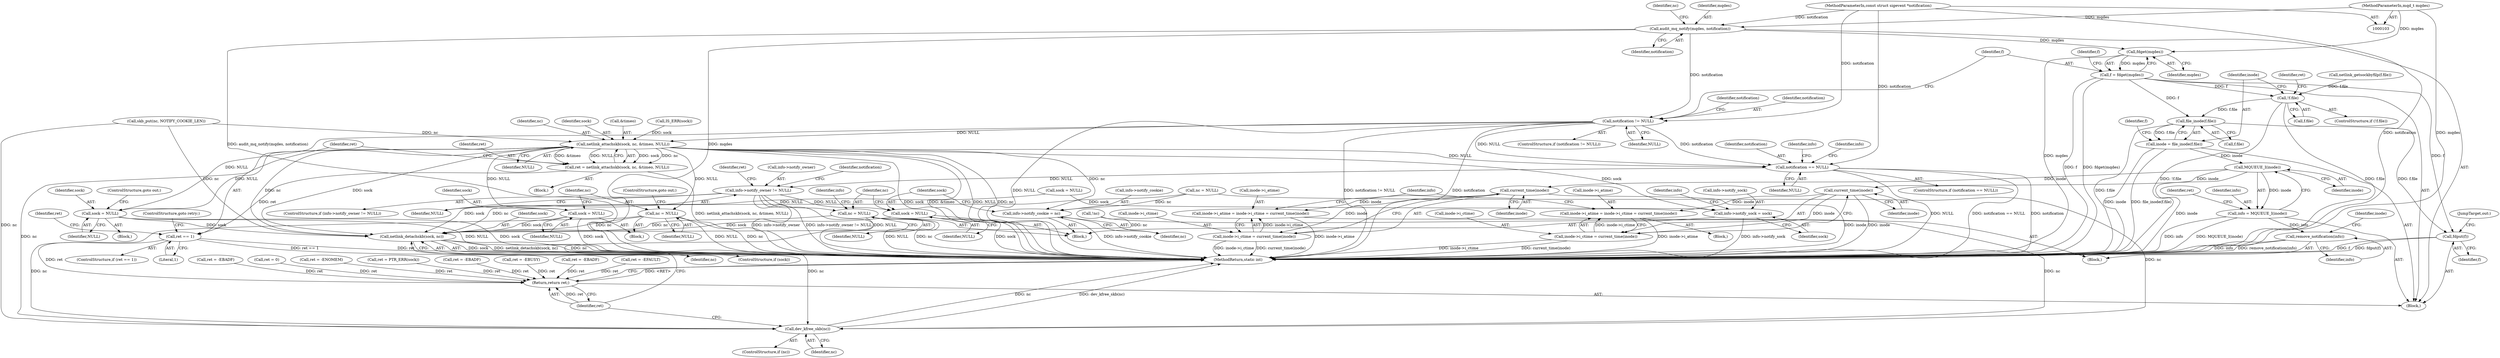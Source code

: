 digraph "0_linux_f991af3daabaecff34684fd51fac80319d1baad1@pointer" {
"1000113" [label="(Call,audit_mq_notify(mqdes, notification))"];
"1000104" [label="(MethodParameterIn,mqd_t mqdes)"];
"1000105" [label="(MethodParameterIn,const struct sigevent *notification)"];
"1000123" [label="(Call,notification != NULL)"];
"1000241" [label="(Call,sock = NULL)"];
"1000459" [label="(Call,netlink_detachskb(sock, nc))"];
"1000250" [label="(Call,netlink_attachskb(sock, nc, &timeo, NULL))"];
"1000248" [label="(Call,ret = netlink_attachskb(sock, nc, &timeo, NULL))"];
"1000257" [label="(Call,ret == 1)"];
"1000467" [label="(Return,return ret;)"];
"1000264" [label="(Call,sock = NULL)"];
"1000267" [label="(Call,nc = NULL)"];
"1000465" [label="(Call,dev_kfree_skb(nc))"];
"1000321" [label="(Call,notification == NULL)"];
"1000347" [label="(Call,info->notify_owner != NULL)"];
"1000384" [label="(Call,sock = NULL)"];
"1000387" [label="(Call,nc = NULL)"];
"1000374" [label="(Call,info->notify_sock = sock)"];
"1000379" [label="(Call,info->notify_cookie = nc)"];
"1000273" [label="(Call,fdget(mqdes))"];
"1000271" [label="(Call,f = fdget(mqdes))"];
"1000276" [label="(Call,!f.file)"];
"1000288" [label="(Call,file_inode(f.file))"];
"1000286" [label="(Call,inode = file_inode(f.file))"];
"1000310" [label="(Call,MQUEUE_I(inode))"];
"1000308" [label="(Call,info = MQUEUE_I(inode))"];
"1000333" [label="(Call,remove_notification(info))"];
"1000343" [label="(Call,current_time(inode))"];
"1000335" [label="(Call,inode->i_atime = inode->i_ctime = current_time(inode))"];
"1000339" [label="(Call,inode->i_ctime = current_time(inode))"];
"1000446" [label="(Call,current_time(inode))"];
"1000438" [label="(Call,inode->i_atime = inode->i_ctime = current_time(inode))"];
"1000442" [label="(Call,inode->i_ctime = current_time(inode))"];
"1000454" [label="(Call,fdput(f))"];
"1000263" [label="(Block,)"];
"1000274" [label="(Identifier,mqdes)"];
"1000249" [label="(Identifier,ret)"];
"1000272" [label="(Identifier,f)"];
"1000461" [label="(Identifier,nc)"];
"1000116" [label="(Call,nc = NULL)"];
"1000393" [label="(Identifier,info)"];
"1000384" [label="(Call,sock = NULL)"];
"1000378" [label="(Identifier,sock)"];
"1000257" [label="(Call,ret == 1)"];
"1000250" [label="(Call,netlink_attachskb(sock, nc, &timeo, NULL))"];
"1000320" [label="(ControlStructure,if (notification == NULL))"];
"1000303" [label="(Call,ret = -EBADF)"];
"1000199" [label="(Call,ret = -EFAULT)"];
"1000266" [label="(Identifier,NULL)"];
"1000179" [label="(Call,!nc)"];
"1000297" [label="(Identifier,f)"];
"1000125" [label="(Identifier,NULL)"];
"1000275" [label="(ControlStructure,if (!f.file))"];
"1000281" [label="(Call,ret = -EBADF)"];
"1000439" [label="(Call,inode->i_atime)"];
"1000282" [label="(Identifier,ret)"];
"1000312" [label="(Call,ret = 0)"];
"1000270" [label="(ControlStructure,goto out;)"];
"1000278" [label="(Identifier,f)"];
"1000469" [label="(MethodReturn,static int)"];
"1000349" [label="(Identifier,info)"];
"1000344" [label="(Identifier,inode)"];
"1000463" [label="(ControlStructure,if (nc))"];
"1000455" [label="(Identifier,f)"];
"1000438" [label="(Call,inode->i_atime = inode->i_ctime = current_time(inode))"];
"1000380" [label="(Call,info->notify_cookie)"];
"1000361" [label="(Identifier,notification)"];
"1000123" [label="(Call,notification != NULL)"];
"1000374" [label="(Call,info->notify_sock = sock)"];
"1000454" [label="(Call,fdput(f))"];
"1000104" [label="(MethodParameterIn,mqd_t mqdes)"];
"1000340" [label="(Call,inode->i_ctime)"];
"1000288" [label="(Call,file_inode(f.file))"];
"1000243" [label="(Identifier,NULL)"];
"1000132" [label="(Identifier,notification)"];
"1000328" [label="(Identifier,info)"];
"1000277" [label="(Call,f.file)"];
"1000286" [label="(Call,inode = file_inode(f.file))"];
"1000339" [label="(Call,inode->i_ctime = current_time(inode))"];
"1000236" [label="(Block,)"];
"1000309" [label="(Identifier,info)"];
"1000456" [label="(JumpTarget,out:)"];
"1000468" [label="(Identifier,ret)"];
"1000363" [label="(Block,)"];
"1000323" [label="(Identifier,NULL)"];
"1000260" [label="(ControlStructure,goto retry;)"];
"1000385" [label="(Identifier,sock)"];
"1000381" [label="(Identifier,info)"];
"1000182" [label="(Call,ret = -ENOMEM)"];
"1000346" [label="(ControlStructure,if (info->notify_owner != NULL))"];
"1000343" [label="(Call,current_time(inode))"];
"1000375" [label="(Call,info->notify_sock)"];
"1000313" [label="(Identifier,ret)"];
"1000287" [label="(Identifier,inode)"];
"1000259" [label="(Literal,1)"];
"1000244" [label="(ControlStructure,goto out;)"];
"1000332" [label="(Block,)"];
"1000237" [label="(Call,ret = PTR_ERR(sock))"];
"1000267" [label="(Call,nc = NULL)"];
"1000333" [label="(Call,remove_notification(info))"];
"1000387" [label="(Call,nc = NULL)"];
"1000117" [label="(Identifier,nc)"];
"1000451" [label="(Identifier,info)"];
"1000251" [label="(Identifier,sock)"];
"1000268" [label="(Identifier,nc)"];
"1000119" [label="(Call,sock = NULL)"];
"1000354" [label="(Identifier,ret)"];
"1000457" [label="(ControlStructure,if (sock))"];
"1000311" [label="(Identifier,inode)"];
"1000115" [label="(Identifier,notification)"];
"1000122" [label="(ControlStructure,if (notification != NULL))"];
"1000256" [label="(ControlStructure,if (ret == 1))"];
"1000358" [label="(Block,)"];
"1000264" [label="(Call,sock = NULL)"];
"1000348" [label="(Call,info->notify_owner)"];
"1000322" [label="(Identifier,notification)"];
"1000443" [label="(Call,inode->i_ctime)"];
"1000310" [label="(Call,MQUEUE_I(inode))"];
"1000466" [label="(Identifier,nc)"];
"1000467" [label="(Return,return ret;)"];
"1000220" [label="(Call,ret = -EBADF)"];
"1000253" [label="(Call,&timeo)"];
"1000446" [label="(Call,current_time(inode))"];
"1000351" [label="(Identifier,NULL)"];
"1000460" [label="(Identifier,sock)"];
"1000234" [label="(Call,IS_ERR(sock))"];
"1000388" [label="(Identifier,nc)"];
"1000124" [label="(Identifier,notification)"];
"1000248" [label="(Call,ret = netlink_attachskb(sock, nc, &timeo, NULL))"];
"1000459" [label="(Call,netlink_detachskb(sock, nc))"];
"1000269" [label="(Identifier,NULL)"];
"1000273" [label="(Call,fdget(mqdes))"];
"1000386" [label="(Identifier,NULL)"];
"1000265" [label="(Identifier,sock)"];
"1000271" [label="(Call,f = fdget(mqdes))"];
"1000465" [label="(Call,dev_kfree_skb(nc))"];
"1000204" [label="(Call,skb_put(nc, NOTIFY_COOKIE_LEN))"];
"1000447" [label="(Identifier,inode)"];
"1000334" [label="(Identifier,info)"];
"1000242" [label="(Identifier,sock)"];
"1000383" [label="(Identifier,nc)"];
"1000262" [label="(Identifier,ret)"];
"1000258" [label="(Identifier,ret)"];
"1000389" [label="(Identifier,NULL)"];
"1000289" [label="(Call,f.file)"];
"1000113" [label="(Call,audit_mq_notify(mqdes, notification))"];
"1000241" [label="(Call,sock = NULL)"];
"1000114" [label="(Identifier,mqdes)"];
"1000347" [label="(Call,info->notify_owner != NULL)"];
"1000227" [label="(Call,netlink_getsockbyfilp(f.file))"];
"1000308" [label="(Call,info = MQUEUE_I(inode))"];
"1000337" [label="(Identifier,inode)"];
"1000335" [label="(Call,inode->i_atime = inode->i_ctime = current_time(inode))"];
"1000379" [label="(Call,info->notify_cookie = nc)"];
"1000442" [label="(Call,inode->i_ctime = current_time(inode))"];
"1000105" [label="(MethodParameterIn,const struct sigevent *notification)"];
"1000321" [label="(Call,notification == NULL)"];
"1000252" [label="(Identifier,nc)"];
"1000353" [label="(Call,ret = -EBUSY)"];
"1000336" [label="(Call,inode->i_atime)"];
"1000106" [label="(Block,)"];
"1000276" [label="(Call,!f.file)"];
"1000171" [label="(Block,)"];
"1000255" [label="(Identifier,NULL)"];
"1000113" -> "1000106"  [label="AST: "];
"1000113" -> "1000115"  [label="CFG: "];
"1000114" -> "1000113"  [label="AST: "];
"1000115" -> "1000113"  [label="AST: "];
"1000117" -> "1000113"  [label="CFG: "];
"1000113" -> "1000469"  [label="DDG: mqdes"];
"1000113" -> "1000469"  [label="DDG: audit_mq_notify(mqdes, notification)"];
"1000104" -> "1000113"  [label="DDG: mqdes"];
"1000105" -> "1000113"  [label="DDG: notification"];
"1000113" -> "1000123"  [label="DDG: notification"];
"1000113" -> "1000273"  [label="DDG: mqdes"];
"1000104" -> "1000103"  [label="AST: "];
"1000104" -> "1000469"  [label="DDG: mqdes"];
"1000104" -> "1000273"  [label="DDG: mqdes"];
"1000105" -> "1000103"  [label="AST: "];
"1000105" -> "1000469"  [label="DDG: notification"];
"1000105" -> "1000123"  [label="DDG: notification"];
"1000105" -> "1000321"  [label="DDG: notification"];
"1000123" -> "1000122"  [label="AST: "];
"1000123" -> "1000125"  [label="CFG: "];
"1000124" -> "1000123"  [label="AST: "];
"1000125" -> "1000123"  [label="AST: "];
"1000132" -> "1000123"  [label="CFG: "];
"1000272" -> "1000123"  [label="CFG: "];
"1000123" -> "1000469"  [label="DDG: NULL"];
"1000123" -> "1000469"  [label="DDG: notification != NULL"];
"1000123" -> "1000469"  [label="DDG: notification"];
"1000123" -> "1000241"  [label="DDG: NULL"];
"1000123" -> "1000250"  [label="DDG: NULL"];
"1000123" -> "1000321"  [label="DDG: notification"];
"1000123" -> "1000321"  [label="DDG: NULL"];
"1000241" -> "1000236"  [label="AST: "];
"1000241" -> "1000243"  [label="CFG: "];
"1000242" -> "1000241"  [label="AST: "];
"1000243" -> "1000241"  [label="AST: "];
"1000244" -> "1000241"  [label="CFG: "];
"1000241" -> "1000469"  [label="DDG: sock"];
"1000241" -> "1000469"  [label="DDG: NULL"];
"1000250" -> "1000241"  [label="DDG: NULL"];
"1000241" -> "1000459"  [label="DDG: sock"];
"1000459" -> "1000457"  [label="AST: "];
"1000459" -> "1000461"  [label="CFG: "];
"1000460" -> "1000459"  [label="AST: "];
"1000461" -> "1000459"  [label="AST: "];
"1000468" -> "1000459"  [label="CFG: "];
"1000459" -> "1000469"  [label="DDG: nc"];
"1000459" -> "1000469"  [label="DDG: sock"];
"1000459" -> "1000469"  [label="DDG: netlink_detachskb(sock, nc)"];
"1000250" -> "1000459"  [label="DDG: sock"];
"1000250" -> "1000459"  [label="DDG: nc"];
"1000264" -> "1000459"  [label="DDG: sock"];
"1000119" -> "1000459"  [label="DDG: sock"];
"1000384" -> "1000459"  [label="DDG: sock"];
"1000116" -> "1000459"  [label="DDG: nc"];
"1000387" -> "1000459"  [label="DDG: nc"];
"1000179" -> "1000459"  [label="DDG: nc"];
"1000204" -> "1000459"  [label="DDG: nc"];
"1000267" -> "1000459"  [label="DDG: nc"];
"1000250" -> "1000248"  [label="AST: "];
"1000250" -> "1000255"  [label="CFG: "];
"1000251" -> "1000250"  [label="AST: "];
"1000252" -> "1000250"  [label="AST: "];
"1000253" -> "1000250"  [label="AST: "];
"1000255" -> "1000250"  [label="AST: "];
"1000248" -> "1000250"  [label="CFG: "];
"1000250" -> "1000469"  [label="DDG: sock"];
"1000250" -> "1000469"  [label="DDG: &timeo"];
"1000250" -> "1000469"  [label="DDG: NULL"];
"1000250" -> "1000469"  [label="DDG: nc"];
"1000250" -> "1000248"  [label="DDG: sock"];
"1000250" -> "1000248"  [label="DDG: nc"];
"1000250" -> "1000248"  [label="DDG: &timeo"];
"1000250" -> "1000248"  [label="DDG: NULL"];
"1000234" -> "1000250"  [label="DDG: sock"];
"1000204" -> "1000250"  [label="DDG: nc"];
"1000250" -> "1000264"  [label="DDG: NULL"];
"1000250" -> "1000267"  [label="DDG: NULL"];
"1000250" -> "1000321"  [label="DDG: NULL"];
"1000250" -> "1000374"  [label="DDG: sock"];
"1000250" -> "1000379"  [label="DDG: nc"];
"1000250" -> "1000465"  [label="DDG: nc"];
"1000248" -> "1000171"  [label="AST: "];
"1000249" -> "1000248"  [label="AST: "];
"1000258" -> "1000248"  [label="CFG: "];
"1000248" -> "1000469"  [label="DDG: netlink_attachskb(sock, nc, &timeo, NULL)"];
"1000248" -> "1000257"  [label="DDG: ret"];
"1000257" -> "1000256"  [label="AST: "];
"1000257" -> "1000259"  [label="CFG: "];
"1000258" -> "1000257"  [label="AST: "];
"1000259" -> "1000257"  [label="AST: "];
"1000260" -> "1000257"  [label="CFG: "];
"1000262" -> "1000257"  [label="CFG: "];
"1000257" -> "1000469"  [label="DDG: ret"];
"1000257" -> "1000469"  [label="DDG: ret == 1"];
"1000257" -> "1000467"  [label="DDG: ret"];
"1000467" -> "1000106"  [label="AST: "];
"1000467" -> "1000468"  [label="CFG: "];
"1000468" -> "1000467"  [label="AST: "];
"1000469" -> "1000467"  [label="CFG: "];
"1000467" -> "1000469"  [label="DDG: <RET>"];
"1000468" -> "1000467"  [label="DDG: ret"];
"1000220" -> "1000467"  [label="DDG: ret"];
"1000281" -> "1000467"  [label="DDG: ret"];
"1000303" -> "1000467"  [label="DDG: ret"];
"1000199" -> "1000467"  [label="DDG: ret"];
"1000353" -> "1000467"  [label="DDG: ret"];
"1000182" -> "1000467"  [label="DDG: ret"];
"1000312" -> "1000467"  [label="DDG: ret"];
"1000237" -> "1000467"  [label="DDG: ret"];
"1000264" -> "1000263"  [label="AST: "];
"1000264" -> "1000266"  [label="CFG: "];
"1000265" -> "1000264"  [label="AST: "];
"1000266" -> "1000264"  [label="AST: "];
"1000268" -> "1000264"  [label="CFG: "];
"1000264" -> "1000469"  [label="DDG: sock"];
"1000267" -> "1000263"  [label="AST: "];
"1000267" -> "1000269"  [label="CFG: "];
"1000268" -> "1000267"  [label="AST: "];
"1000269" -> "1000267"  [label="AST: "];
"1000270" -> "1000267"  [label="CFG: "];
"1000267" -> "1000469"  [label="DDG: NULL"];
"1000267" -> "1000469"  [label="DDG: nc"];
"1000267" -> "1000465"  [label="DDG: nc"];
"1000465" -> "1000463"  [label="AST: "];
"1000465" -> "1000466"  [label="CFG: "];
"1000466" -> "1000465"  [label="AST: "];
"1000468" -> "1000465"  [label="CFG: "];
"1000465" -> "1000469"  [label="DDG: dev_kfree_skb(nc)"];
"1000465" -> "1000469"  [label="DDG: nc"];
"1000116" -> "1000465"  [label="DDG: nc"];
"1000387" -> "1000465"  [label="DDG: nc"];
"1000179" -> "1000465"  [label="DDG: nc"];
"1000204" -> "1000465"  [label="DDG: nc"];
"1000321" -> "1000320"  [label="AST: "];
"1000321" -> "1000323"  [label="CFG: "];
"1000322" -> "1000321"  [label="AST: "];
"1000323" -> "1000321"  [label="AST: "];
"1000328" -> "1000321"  [label="CFG: "];
"1000349" -> "1000321"  [label="CFG: "];
"1000321" -> "1000469"  [label="DDG: notification"];
"1000321" -> "1000469"  [label="DDG: NULL"];
"1000321" -> "1000469"  [label="DDG: notification == NULL"];
"1000321" -> "1000347"  [label="DDG: NULL"];
"1000347" -> "1000346"  [label="AST: "];
"1000347" -> "1000351"  [label="CFG: "];
"1000348" -> "1000347"  [label="AST: "];
"1000351" -> "1000347"  [label="AST: "];
"1000354" -> "1000347"  [label="CFG: "];
"1000361" -> "1000347"  [label="CFG: "];
"1000347" -> "1000469"  [label="DDG: NULL"];
"1000347" -> "1000469"  [label="DDG: info->notify_owner"];
"1000347" -> "1000469"  [label="DDG: info->notify_owner != NULL"];
"1000347" -> "1000384"  [label="DDG: NULL"];
"1000347" -> "1000387"  [label="DDG: NULL"];
"1000384" -> "1000363"  [label="AST: "];
"1000384" -> "1000386"  [label="CFG: "];
"1000385" -> "1000384"  [label="AST: "];
"1000386" -> "1000384"  [label="AST: "];
"1000388" -> "1000384"  [label="CFG: "];
"1000384" -> "1000469"  [label="DDG: sock"];
"1000387" -> "1000363"  [label="AST: "];
"1000387" -> "1000389"  [label="CFG: "];
"1000388" -> "1000387"  [label="AST: "];
"1000389" -> "1000387"  [label="AST: "];
"1000393" -> "1000387"  [label="CFG: "];
"1000387" -> "1000469"  [label="DDG: NULL"];
"1000387" -> "1000469"  [label="DDG: nc"];
"1000374" -> "1000363"  [label="AST: "];
"1000374" -> "1000378"  [label="CFG: "];
"1000375" -> "1000374"  [label="AST: "];
"1000378" -> "1000374"  [label="AST: "];
"1000381" -> "1000374"  [label="CFG: "];
"1000374" -> "1000469"  [label="DDG: info->notify_sock"];
"1000119" -> "1000374"  [label="DDG: sock"];
"1000379" -> "1000363"  [label="AST: "];
"1000379" -> "1000383"  [label="CFG: "];
"1000380" -> "1000379"  [label="AST: "];
"1000383" -> "1000379"  [label="AST: "];
"1000385" -> "1000379"  [label="CFG: "];
"1000379" -> "1000469"  [label="DDG: info->notify_cookie"];
"1000116" -> "1000379"  [label="DDG: nc"];
"1000273" -> "1000271"  [label="AST: "];
"1000273" -> "1000274"  [label="CFG: "];
"1000274" -> "1000273"  [label="AST: "];
"1000271" -> "1000273"  [label="CFG: "];
"1000273" -> "1000469"  [label="DDG: mqdes"];
"1000273" -> "1000271"  [label="DDG: mqdes"];
"1000271" -> "1000106"  [label="AST: "];
"1000272" -> "1000271"  [label="AST: "];
"1000278" -> "1000271"  [label="CFG: "];
"1000271" -> "1000469"  [label="DDG: fdget(mqdes)"];
"1000271" -> "1000469"  [label="DDG: f"];
"1000271" -> "1000276"  [label="DDG: f"];
"1000271" -> "1000288"  [label="DDG: f"];
"1000271" -> "1000454"  [label="DDG: f"];
"1000276" -> "1000275"  [label="AST: "];
"1000276" -> "1000277"  [label="CFG: "];
"1000277" -> "1000276"  [label="AST: "];
"1000282" -> "1000276"  [label="CFG: "];
"1000287" -> "1000276"  [label="CFG: "];
"1000276" -> "1000469"  [label="DDG: !f.file"];
"1000276" -> "1000469"  [label="DDG: f.file"];
"1000227" -> "1000276"  [label="DDG: f.file"];
"1000276" -> "1000288"  [label="DDG: f.file"];
"1000288" -> "1000286"  [label="AST: "];
"1000288" -> "1000289"  [label="CFG: "];
"1000289" -> "1000288"  [label="AST: "];
"1000286" -> "1000288"  [label="CFG: "];
"1000288" -> "1000469"  [label="DDG: f.file"];
"1000288" -> "1000286"  [label="DDG: f.file"];
"1000288" -> "1000454"  [label="DDG: f.file"];
"1000286" -> "1000106"  [label="AST: "];
"1000287" -> "1000286"  [label="AST: "];
"1000297" -> "1000286"  [label="CFG: "];
"1000286" -> "1000469"  [label="DDG: inode"];
"1000286" -> "1000469"  [label="DDG: file_inode(f.file)"];
"1000286" -> "1000310"  [label="DDG: inode"];
"1000310" -> "1000308"  [label="AST: "];
"1000310" -> "1000311"  [label="CFG: "];
"1000311" -> "1000310"  [label="AST: "];
"1000308" -> "1000310"  [label="CFG: "];
"1000310" -> "1000469"  [label="DDG: inode"];
"1000310" -> "1000308"  [label="DDG: inode"];
"1000310" -> "1000343"  [label="DDG: inode"];
"1000310" -> "1000446"  [label="DDG: inode"];
"1000308" -> "1000106"  [label="AST: "];
"1000309" -> "1000308"  [label="AST: "];
"1000313" -> "1000308"  [label="CFG: "];
"1000308" -> "1000469"  [label="DDG: MQUEUE_I(inode)"];
"1000308" -> "1000469"  [label="DDG: info"];
"1000308" -> "1000333"  [label="DDG: info"];
"1000333" -> "1000332"  [label="AST: "];
"1000333" -> "1000334"  [label="CFG: "];
"1000334" -> "1000333"  [label="AST: "];
"1000337" -> "1000333"  [label="CFG: "];
"1000333" -> "1000469"  [label="DDG: info"];
"1000333" -> "1000469"  [label="DDG: remove_notification(info)"];
"1000343" -> "1000339"  [label="AST: "];
"1000343" -> "1000344"  [label="CFG: "];
"1000344" -> "1000343"  [label="AST: "];
"1000339" -> "1000343"  [label="CFG: "];
"1000343" -> "1000469"  [label="DDG: inode"];
"1000343" -> "1000335"  [label="DDG: inode"];
"1000343" -> "1000339"  [label="DDG: inode"];
"1000335" -> "1000332"  [label="AST: "];
"1000335" -> "1000339"  [label="CFG: "];
"1000336" -> "1000335"  [label="AST: "];
"1000339" -> "1000335"  [label="AST: "];
"1000451" -> "1000335"  [label="CFG: "];
"1000335" -> "1000469"  [label="DDG: inode->i_atime"];
"1000339" -> "1000335"  [label="DDG: inode->i_ctime"];
"1000340" -> "1000339"  [label="AST: "];
"1000339" -> "1000469"  [label="DDG: current_time(inode)"];
"1000339" -> "1000469"  [label="DDG: inode->i_ctime"];
"1000446" -> "1000442"  [label="AST: "];
"1000446" -> "1000447"  [label="CFG: "];
"1000447" -> "1000446"  [label="AST: "];
"1000442" -> "1000446"  [label="CFG: "];
"1000446" -> "1000469"  [label="DDG: inode"];
"1000446" -> "1000438"  [label="DDG: inode"];
"1000446" -> "1000442"  [label="DDG: inode"];
"1000438" -> "1000358"  [label="AST: "];
"1000438" -> "1000442"  [label="CFG: "];
"1000439" -> "1000438"  [label="AST: "];
"1000442" -> "1000438"  [label="AST: "];
"1000451" -> "1000438"  [label="CFG: "];
"1000438" -> "1000469"  [label="DDG: inode->i_atime"];
"1000442" -> "1000438"  [label="DDG: inode->i_ctime"];
"1000443" -> "1000442"  [label="AST: "];
"1000442" -> "1000469"  [label="DDG: inode->i_ctime"];
"1000442" -> "1000469"  [label="DDG: current_time(inode)"];
"1000454" -> "1000106"  [label="AST: "];
"1000454" -> "1000455"  [label="CFG: "];
"1000455" -> "1000454"  [label="AST: "];
"1000456" -> "1000454"  [label="CFG: "];
"1000454" -> "1000469"  [label="DDG: f"];
"1000454" -> "1000469"  [label="DDG: fdput(f)"];
}
